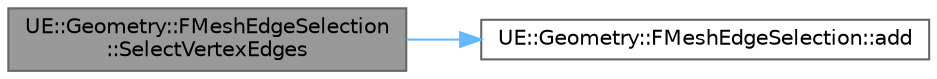 digraph "UE::Geometry::FMeshEdgeSelection::SelectVertexEdges"
{
 // INTERACTIVE_SVG=YES
 // LATEX_PDF_SIZE
  bgcolor="transparent";
  edge [fontname=Helvetica,fontsize=10,labelfontname=Helvetica,labelfontsize=10];
  node [fontname=Helvetica,fontsize=10,shape=box,height=0.2,width=0.4];
  rankdir="LR";
  Node1 [id="Node000001",label="UE::Geometry::FMeshEdgeSelection\l::SelectVertexEdges",height=0.2,width=0.4,color="gray40", fillcolor="grey60", style="filled", fontcolor="black",tooltip=" "];
  Node1 -> Node2 [id="edge1_Node000001_Node000002",color="steelblue1",style="solid",tooltip=" "];
  Node2 [id="Node000002",label="UE::Geometry::FMeshEdgeSelection::add",height=0.2,width=0.4,color="grey40", fillcolor="white", style="filled",URL="$d5/de0/classUE_1_1Geometry_1_1FMeshEdgeSelection.html#afc857f355fe2558aee0ce482228926d1",tooltip=" "];
}
